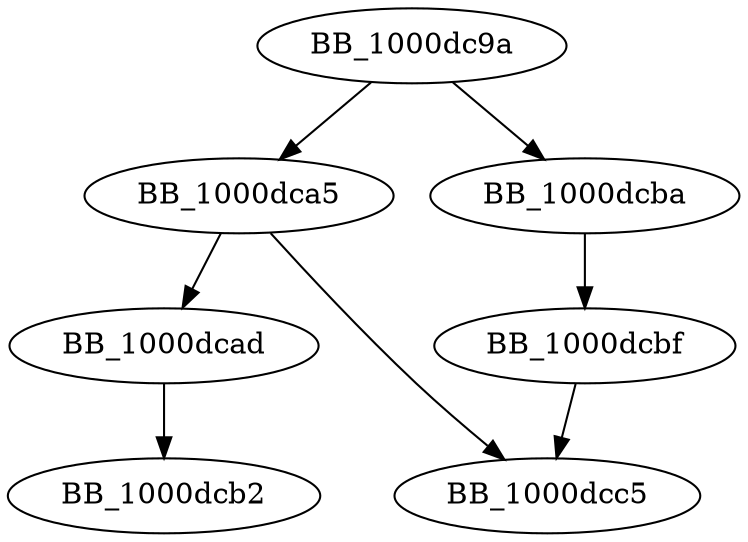 DiGraph __set_errno_from_matherr{
BB_1000dc9a->BB_1000dca5
BB_1000dc9a->BB_1000dcba
BB_1000dca5->BB_1000dcad
BB_1000dca5->BB_1000dcc5
BB_1000dcad->BB_1000dcb2
BB_1000dcba->BB_1000dcbf
BB_1000dcbf->BB_1000dcc5
}
